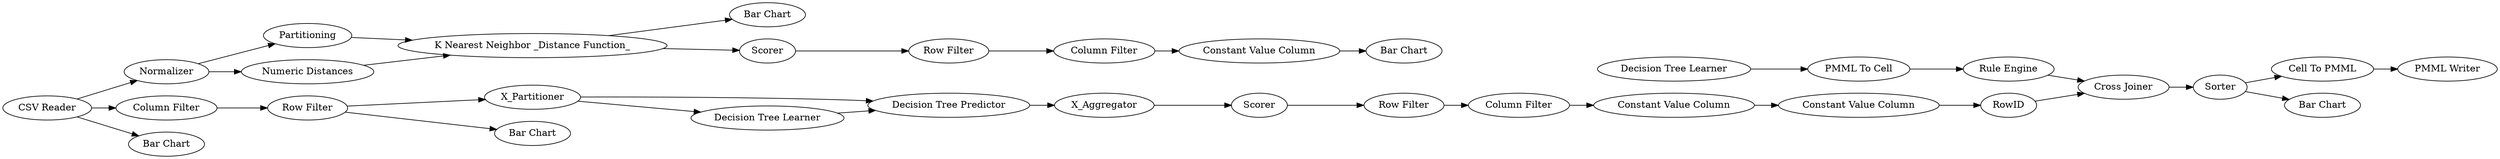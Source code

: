 digraph {
	"-4329548191293214580_33" [label="Decision Tree Learner"]
	"945443498223672236_39" [label=Scorer]
	"-3424763063875716023_59" [label="PMML Writer"]
	"-3424763063875716023_6" [label="K Nearest Neighbor _Distance Function_"]
	"-3424763063875716023_11" [label=Normalizer]
	"6149042798737883702_9" [label="Row Filter"]
	"8726203882276538007_294" [label="Column Filter"]
	"-4329548191293214580_28" [label="PMML To Cell"]
	"-3424763063875716023_295" [label="Bar Chart"]
	"-4329548191293214580_34" [label="Rule Engine"]
	"945443498223672236_38" [label="Cross Joiner"]
	"8726203882276538007_61" [label="Row Filter"]
	"6149042798737883702_292" [label="Constant Value Column"]
	"945443498223672236_32" [label="Decision Tree Predictor"]
	"6149042798737883702_293" [label=RowID]
	"-3424763063875716023_8" [label=Partitioning]
	"-3424763063875716023_60" [label="Bar Chart"]
	"-3424763063875716023_54" [label="Cell To PMML"]
	"-3424763063875716023_2" [label="Column Filter"]
	"945443498223672236_7" [label=X_Aggregator]
	"-3424763063875716023_1" [label="CSV Reader"]
	"6149042798737883702_290" [label="Constant Value Column"]
	"945443498223672236_2" [label=X_Partitioner]
	"8726203882276538007_290" [label="Constant Value Column"]
	"-3424763063875716023_4" [label="Bar Chart"]
	"-3424763063875716023_9" [label=Scorer]
	"-3424763063875716023_3" [label="Row Filter"]
	"-3424763063875716023_10" [label="Numeric Distances"]
	"-3424763063875716023_55" [label="Bar Chart"]
	"-3424763063875716023_57" [label="Bar Chart"]
	"6149042798737883702_294" [label="Column Filter"]
	"-3424763063875716023_52" [label=Sorter]
	"945443498223672236_31" [label="Decision Tree Learner"]
	"8726203882276538007_61" -> "8726203882276538007_294"
	"6149042798737883702_294" -> "6149042798737883702_290"
	"-3424763063875716023_9" -> "8726203882276538007_61"
	"-3424763063875716023_54" -> "-3424763063875716023_59"
	"6149042798737883702_9" -> "6149042798737883702_294"
	"8726203882276538007_290" -> "-3424763063875716023_295"
	"-3424763063875716023_52" -> "-3424763063875716023_54"
	"-3424763063875716023_2" -> "-3424763063875716023_3"
	"945443498223672236_2" -> "945443498223672236_32"
	"945443498223672236_39" -> "6149042798737883702_9"
	"-3424763063875716023_6" -> "-3424763063875716023_60"
	"-3424763063875716023_52" -> "-3424763063875716023_57"
	"8726203882276538007_294" -> "8726203882276538007_290"
	"945443498223672236_2" -> "945443498223672236_31"
	"945443498223672236_31" -> "945443498223672236_32"
	"-3424763063875716023_1" -> "-3424763063875716023_2"
	"945443498223672236_32" -> "945443498223672236_7"
	"-3424763063875716023_1" -> "-3424763063875716023_11"
	"-3424763063875716023_6" -> "-3424763063875716023_9"
	"6149042798737883702_293" -> "945443498223672236_38"
	"-3424763063875716023_11" -> "-3424763063875716023_10"
	"-3424763063875716023_3" -> "-3424763063875716023_4"
	"-3424763063875716023_1" -> "-3424763063875716023_55"
	"-4329548191293214580_34" -> "945443498223672236_38"
	"6149042798737883702_290" -> "6149042798737883702_292"
	"6149042798737883702_292" -> "6149042798737883702_293"
	"-4329548191293214580_33" -> "-4329548191293214580_28"
	"-3424763063875716023_3" -> "945443498223672236_2"
	"-4329548191293214580_28" -> "-4329548191293214580_34"
	"-3424763063875716023_10" -> "-3424763063875716023_6"
	"945443498223672236_7" -> "945443498223672236_39"
	"945443498223672236_38" -> "-3424763063875716023_52"
	"-3424763063875716023_8" -> "-3424763063875716023_6"
	"-3424763063875716023_11" -> "-3424763063875716023_8"
	rankdir=LR
}
